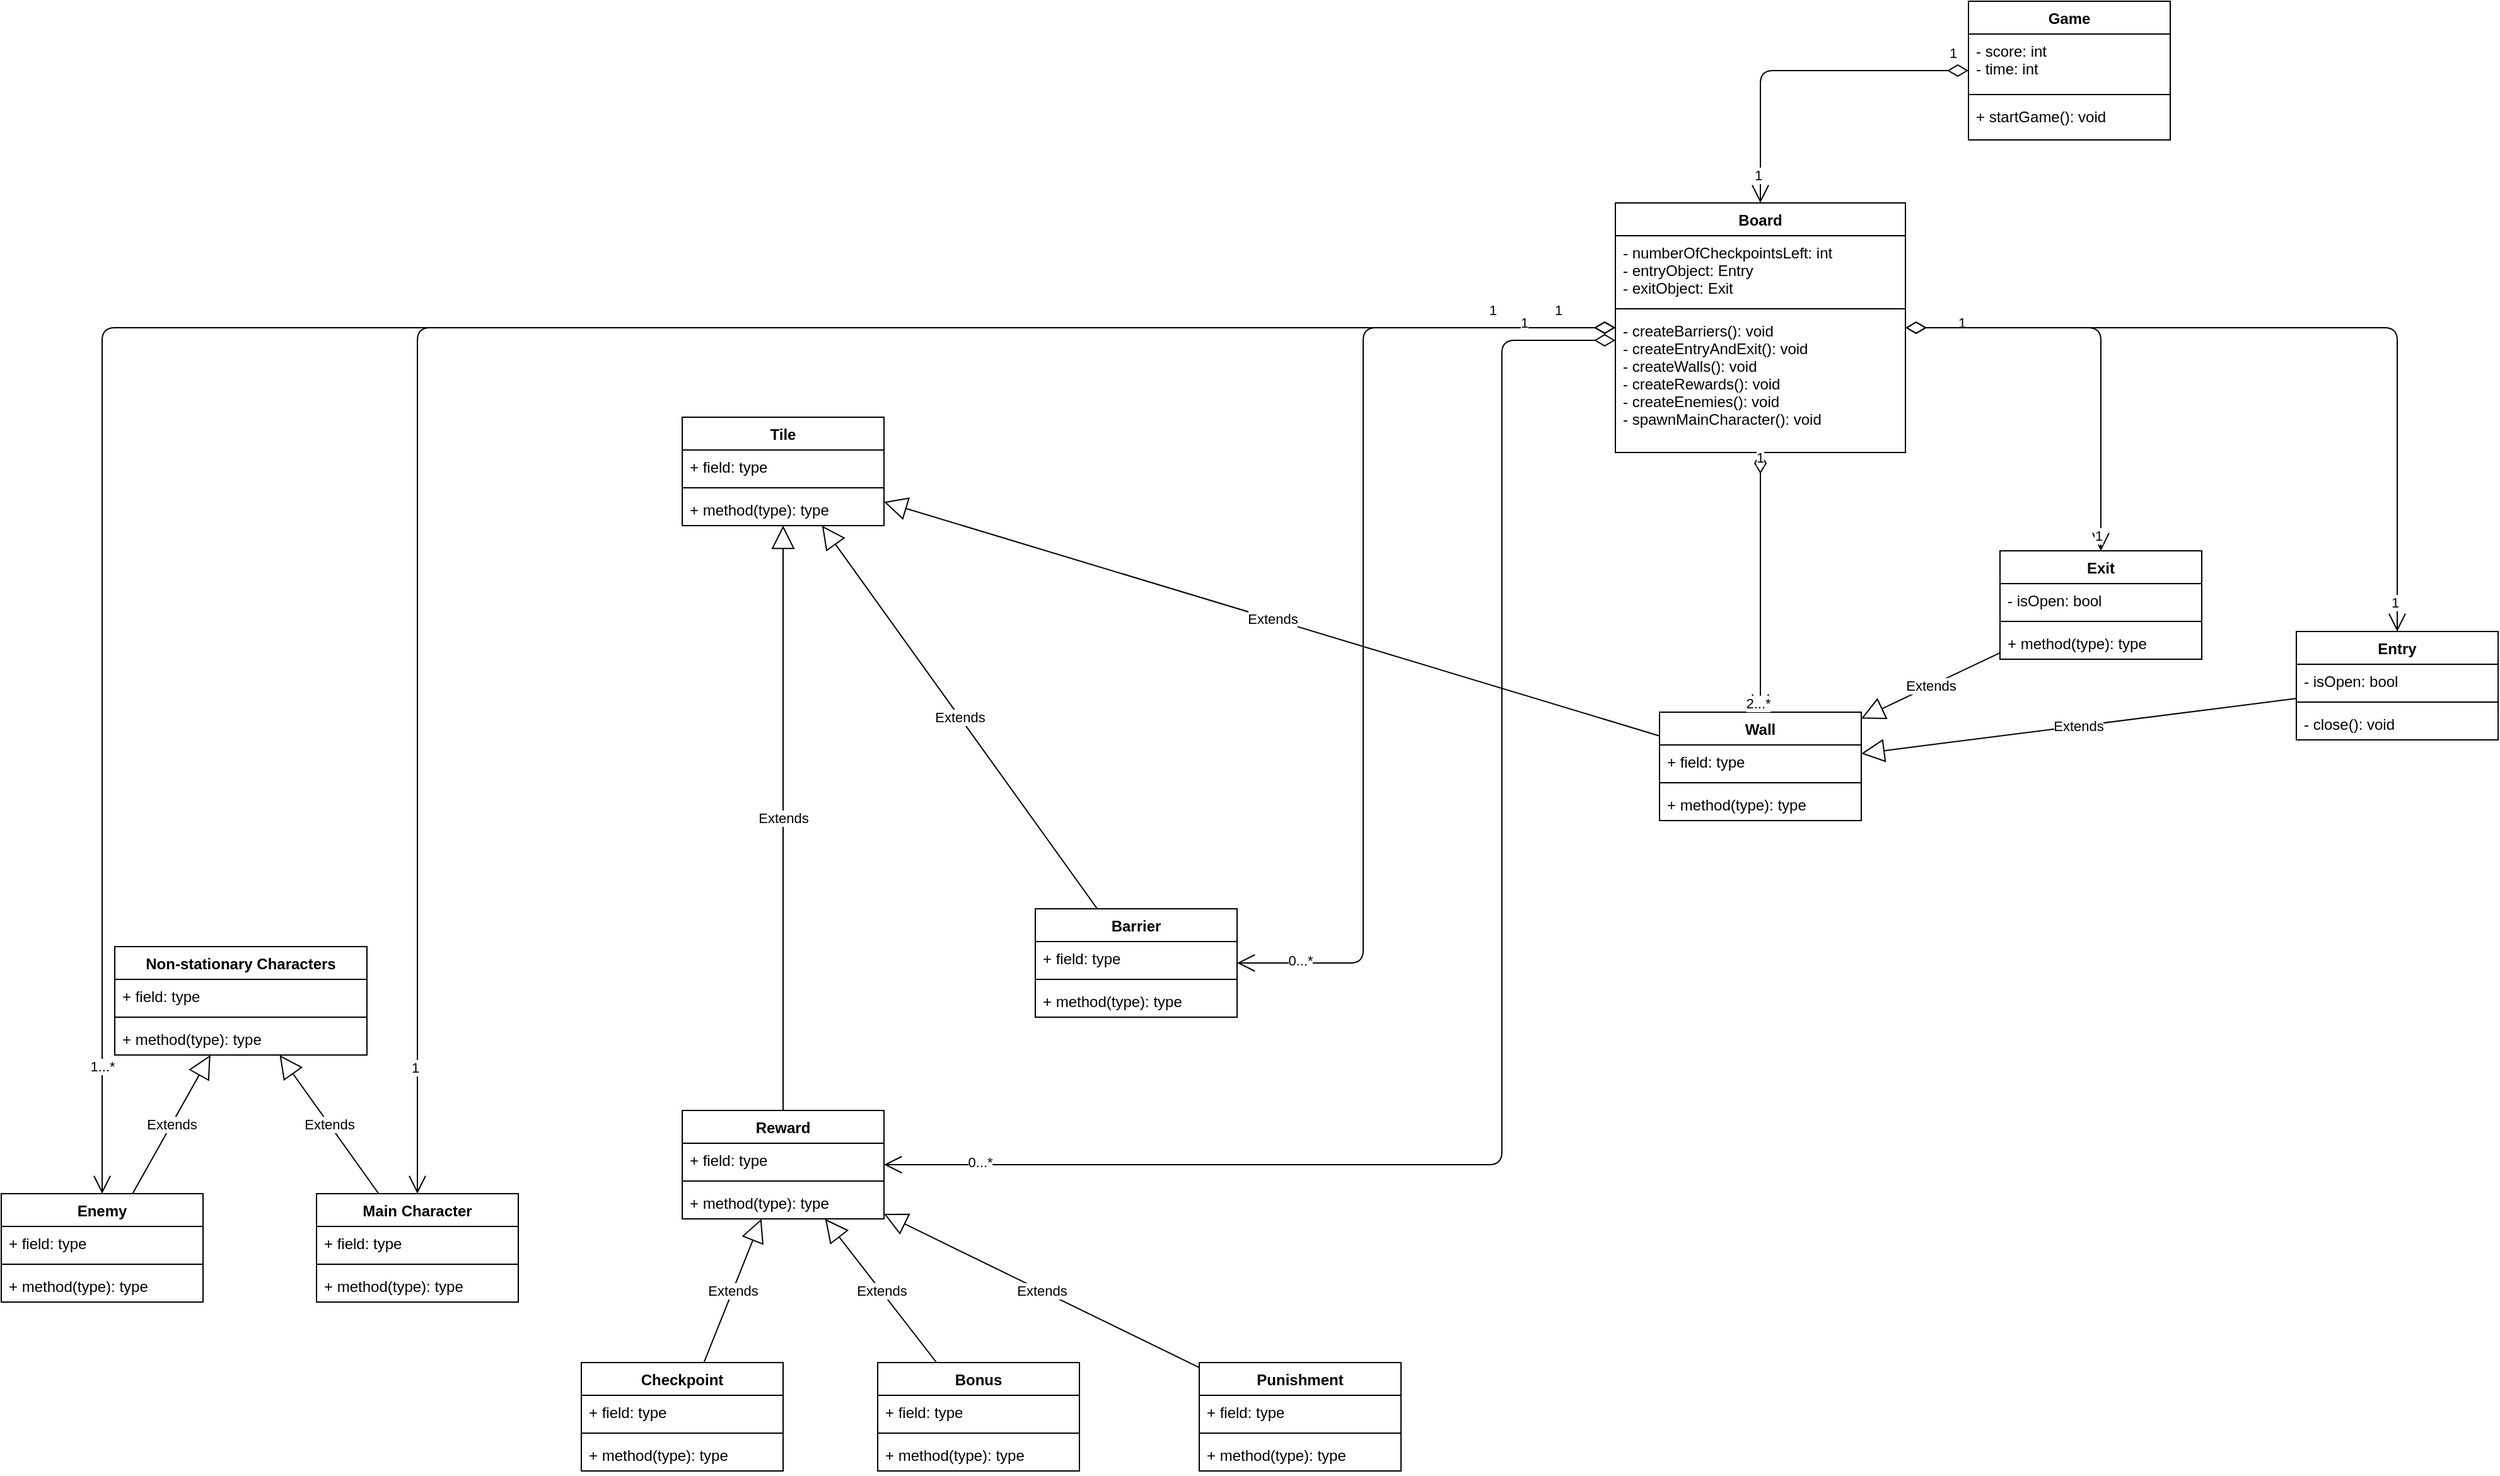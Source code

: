<mxfile version="14.3.1" type="device"><diagram id="qZMAdkpkhDPSsJjyI_fd" name="Page-1"><mxGraphModel dx="4070" dy="2387" grid="1" gridSize="10" guides="1" tooltips="1" connect="1" arrows="1" fold="1" page="1" pageScale="1" pageWidth="850" pageHeight="1100" math="0" shadow="0"><root><mxCell id="0"/><mxCell id="1" parent="0"/><mxCell id="kXLMldslraHWxzNUJLnR-3" value="Board" style="swimlane;fontStyle=1;align=center;verticalAlign=top;childLayout=stackLayout;horizontal=1;startSize=26;horizontalStack=0;resizeParent=1;resizeParentMax=0;resizeLast=0;collapsible=1;marginBottom=0;" vertex="1" parent="1"><mxGeometry x="120" y="60" width="230" height="198" as="geometry"><mxRectangle x="30" y="280" width="70" height="26" as="alternateBounds"/></mxGeometry></mxCell><mxCell id="kXLMldslraHWxzNUJLnR-4" value="- numberOfCheckpointsLeft: int&#10;- entryObject: Entry&#10;- exitObject: Exit" style="text;strokeColor=none;fillColor=none;align=left;verticalAlign=top;spacingLeft=4;spacingRight=4;overflow=hidden;rotatable=0;points=[[0,0.5],[1,0.5]];portConstraint=eastwest;" vertex="1" parent="kXLMldslraHWxzNUJLnR-3"><mxGeometry y="26" width="230" height="54" as="geometry"/></mxCell><mxCell id="kXLMldslraHWxzNUJLnR-5" value="" style="line;strokeWidth=1;fillColor=none;align=left;verticalAlign=middle;spacingTop=-1;spacingLeft=3;spacingRight=3;rotatable=0;labelPosition=right;points=[];portConstraint=eastwest;" vertex="1" parent="kXLMldslraHWxzNUJLnR-3"><mxGeometry y="80" width="230" height="8" as="geometry"/></mxCell><mxCell id="kXLMldslraHWxzNUJLnR-6" value="- createBarriers(): void&#10;- createEntryAndExit(): void&#10;- createWalls(): void&#10;- createRewards(): void&#10;- createEnemies(): void&#10;- spawnMainCharacter(): void&#10;" style="text;strokeColor=none;fillColor=none;align=left;verticalAlign=top;spacingLeft=4;spacingRight=4;overflow=hidden;rotatable=0;points=[[0,0.5],[1,0.5]];portConstraint=eastwest;" vertex="1" parent="kXLMldslraHWxzNUJLnR-3"><mxGeometry y="88" width="230" height="110" as="geometry"/></mxCell><mxCell id="kXLMldslraHWxzNUJLnR-7" value="Game" style="swimlane;fontStyle=1;align=center;verticalAlign=top;childLayout=stackLayout;horizontal=1;startSize=26;horizontalStack=0;resizeParent=1;resizeParentMax=0;resizeLast=0;collapsible=1;marginBottom=0;" vertex="1" parent="1"><mxGeometry x="400" y="-100" width="160" height="110" as="geometry"/></mxCell><mxCell id="kXLMldslraHWxzNUJLnR-8" value="- score: int&#10;- time: int" style="text;strokeColor=none;fillColor=none;align=left;verticalAlign=top;spacingLeft=4;spacingRight=4;overflow=hidden;rotatable=0;points=[[0,0.5],[1,0.5]];portConstraint=eastwest;" vertex="1" parent="kXLMldslraHWxzNUJLnR-7"><mxGeometry y="26" width="160" height="44" as="geometry"/></mxCell><mxCell id="kXLMldslraHWxzNUJLnR-9" value="" style="line;strokeWidth=1;fillColor=none;align=left;verticalAlign=middle;spacingTop=-1;spacingLeft=3;spacingRight=3;rotatable=0;labelPosition=right;points=[];portConstraint=eastwest;" vertex="1" parent="kXLMldslraHWxzNUJLnR-7"><mxGeometry y="70" width="160" height="8" as="geometry"/></mxCell><mxCell id="kXLMldslraHWxzNUJLnR-10" value="+ startGame(): void" style="text;strokeColor=none;fillColor=none;align=left;verticalAlign=top;spacingLeft=4;spacingRight=4;overflow=hidden;rotatable=0;points=[[0,0.5],[1,0.5]];portConstraint=eastwest;" vertex="1" parent="kXLMldslraHWxzNUJLnR-7"><mxGeometry y="78" width="160" height="32" as="geometry"/></mxCell><mxCell id="kXLMldslraHWxzNUJLnR-11" value="1" style="endArrow=open;html=1;endSize=12;startArrow=diamondThin;startSize=14;startFill=0;edgeStyle=orthogonalEdgeStyle;align=left;verticalAlign=bottom;" edge="1" parent="1" source="kXLMldslraHWxzNUJLnR-7" target="kXLMldslraHWxzNUJLnR-3"><mxGeometry x="-0.875" y="-5" relative="1" as="geometry"><mxPoint x="400" y="250" as="sourcePoint"/><mxPoint x="560" y="250" as="targetPoint"/><mxPoint as="offset"/></mxGeometry></mxCell><mxCell id="kXLMldslraHWxzNUJLnR-42" value="1" style="edgeLabel;html=1;align=center;verticalAlign=middle;resizable=0;points=[];" vertex="1" connectable="0" parent="kXLMldslraHWxzNUJLnR-11"><mxGeometry x="0.837" y="-2" relative="1" as="geometry"><mxPoint as="offset"/></mxGeometry></mxCell><mxCell id="kXLMldslraHWxzNUJLnR-12" value="Tile" style="swimlane;fontStyle=1;align=center;verticalAlign=top;childLayout=stackLayout;horizontal=1;startSize=26;horizontalStack=0;resizeParent=1;resizeParentMax=0;resizeLast=0;collapsible=1;marginBottom=0;" vertex="1" parent="1"><mxGeometry x="-620" y="230" width="160" height="86" as="geometry"/></mxCell><mxCell id="kXLMldslraHWxzNUJLnR-13" value="+ field: type" style="text;strokeColor=none;fillColor=none;align=left;verticalAlign=top;spacingLeft=4;spacingRight=4;overflow=hidden;rotatable=0;points=[[0,0.5],[1,0.5]];portConstraint=eastwest;" vertex="1" parent="kXLMldslraHWxzNUJLnR-12"><mxGeometry y="26" width="160" height="26" as="geometry"/></mxCell><mxCell id="kXLMldslraHWxzNUJLnR-14" value="" style="line;strokeWidth=1;fillColor=none;align=left;verticalAlign=middle;spacingTop=-1;spacingLeft=3;spacingRight=3;rotatable=0;labelPosition=right;points=[];portConstraint=eastwest;" vertex="1" parent="kXLMldslraHWxzNUJLnR-12"><mxGeometry y="52" width="160" height="8" as="geometry"/></mxCell><mxCell id="kXLMldslraHWxzNUJLnR-15" value="+ method(type): type" style="text;strokeColor=none;fillColor=none;align=left;verticalAlign=top;spacingLeft=4;spacingRight=4;overflow=hidden;rotatable=0;points=[[0,0.5],[1,0.5]];portConstraint=eastwest;" vertex="1" parent="kXLMldslraHWxzNUJLnR-12"><mxGeometry y="60" width="160" height="26" as="geometry"/></mxCell><mxCell id="kXLMldslraHWxzNUJLnR-16" value="Barrier" style="swimlane;fontStyle=1;align=center;verticalAlign=top;childLayout=stackLayout;horizontal=1;startSize=26;horizontalStack=0;resizeParent=1;resizeParentMax=0;resizeLast=0;collapsible=1;marginBottom=0;" vertex="1" parent="1"><mxGeometry x="-340" y="620" width="160" height="86" as="geometry"/></mxCell><mxCell id="kXLMldslraHWxzNUJLnR-17" value="+ field: type" style="text;strokeColor=none;fillColor=none;align=left;verticalAlign=top;spacingLeft=4;spacingRight=4;overflow=hidden;rotatable=0;points=[[0,0.5],[1,0.5]];portConstraint=eastwest;" vertex="1" parent="kXLMldslraHWxzNUJLnR-16"><mxGeometry y="26" width="160" height="26" as="geometry"/></mxCell><mxCell id="kXLMldslraHWxzNUJLnR-18" value="" style="line;strokeWidth=1;fillColor=none;align=left;verticalAlign=middle;spacingTop=-1;spacingLeft=3;spacingRight=3;rotatable=0;labelPosition=right;points=[];portConstraint=eastwest;" vertex="1" parent="kXLMldslraHWxzNUJLnR-16"><mxGeometry y="52" width="160" height="8" as="geometry"/></mxCell><mxCell id="kXLMldslraHWxzNUJLnR-19" value="+ method(type): type" style="text;strokeColor=none;fillColor=none;align=left;verticalAlign=top;spacingLeft=4;spacingRight=4;overflow=hidden;rotatable=0;points=[[0,0.5],[1,0.5]];portConstraint=eastwest;" vertex="1" parent="kXLMldslraHWxzNUJLnR-16"><mxGeometry y="60" width="160" height="26" as="geometry"/></mxCell><mxCell id="kXLMldslraHWxzNUJLnR-20" value="Wall" style="swimlane;fontStyle=1;align=center;verticalAlign=top;childLayout=stackLayout;horizontal=1;startSize=26;horizontalStack=0;resizeParent=1;resizeParentMax=0;resizeLast=0;collapsible=1;marginBottom=0;" vertex="1" parent="1"><mxGeometry x="155" y="464" width="160" height="86" as="geometry"/></mxCell><mxCell id="kXLMldslraHWxzNUJLnR-21" value="+ field: type" style="text;strokeColor=none;fillColor=none;align=left;verticalAlign=top;spacingLeft=4;spacingRight=4;overflow=hidden;rotatable=0;points=[[0,0.5],[1,0.5]];portConstraint=eastwest;" vertex="1" parent="kXLMldslraHWxzNUJLnR-20"><mxGeometry y="26" width="160" height="26" as="geometry"/></mxCell><mxCell id="kXLMldslraHWxzNUJLnR-22" value="" style="line;strokeWidth=1;fillColor=none;align=left;verticalAlign=middle;spacingTop=-1;spacingLeft=3;spacingRight=3;rotatable=0;labelPosition=right;points=[];portConstraint=eastwest;" vertex="1" parent="kXLMldslraHWxzNUJLnR-20"><mxGeometry y="52" width="160" height="8" as="geometry"/></mxCell><mxCell id="kXLMldslraHWxzNUJLnR-23" value="+ method(type): type" style="text;strokeColor=none;fillColor=none;align=left;verticalAlign=top;spacingLeft=4;spacingRight=4;overflow=hidden;rotatable=0;points=[[0,0.5],[1,0.5]];portConstraint=eastwest;" vertex="1" parent="kXLMldslraHWxzNUJLnR-20"><mxGeometry y="60" width="160" height="26" as="geometry"/></mxCell><mxCell id="kXLMldslraHWxzNUJLnR-24" value="Entry" style="swimlane;fontStyle=1;align=center;verticalAlign=top;childLayout=stackLayout;horizontal=1;startSize=26;horizontalStack=0;resizeParent=1;resizeParentMax=0;resizeLast=0;collapsible=1;marginBottom=0;" vertex="1" parent="1"><mxGeometry x="660" y="400" width="160" height="86" as="geometry"/></mxCell><mxCell id="kXLMldslraHWxzNUJLnR-25" value="- isOpen: bool" style="text;strokeColor=none;fillColor=none;align=left;verticalAlign=top;spacingLeft=4;spacingRight=4;overflow=hidden;rotatable=0;points=[[0,0.5],[1,0.5]];portConstraint=eastwest;" vertex="1" parent="kXLMldslraHWxzNUJLnR-24"><mxGeometry y="26" width="160" height="26" as="geometry"/></mxCell><mxCell id="kXLMldslraHWxzNUJLnR-26" value="" style="line;strokeWidth=1;fillColor=none;align=left;verticalAlign=middle;spacingTop=-1;spacingLeft=3;spacingRight=3;rotatable=0;labelPosition=right;points=[];portConstraint=eastwest;" vertex="1" parent="kXLMldslraHWxzNUJLnR-24"><mxGeometry y="52" width="160" height="8" as="geometry"/></mxCell><mxCell id="kXLMldslraHWxzNUJLnR-27" value="- close(): void" style="text;strokeColor=none;fillColor=none;align=left;verticalAlign=top;spacingLeft=4;spacingRight=4;overflow=hidden;rotatable=0;points=[[0,0.5],[1,0.5]];portConstraint=eastwest;" vertex="1" parent="kXLMldslraHWxzNUJLnR-24"><mxGeometry y="60" width="160" height="26" as="geometry"/></mxCell><mxCell id="kXLMldslraHWxzNUJLnR-28" value="Exit" style="swimlane;fontStyle=1;align=center;verticalAlign=top;childLayout=stackLayout;horizontal=1;startSize=26;horizontalStack=0;resizeParent=1;resizeParentMax=0;resizeLast=0;collapsible=1;marginBottom=0;" vertex="1" parent="1"><mxGeometry x="425" y="336" width="160" height="86" as="geometry"/></mxCell><mxCell id="kXLMldslraHWxzNUJLnR-29" value="- isOpen: bool" style="text;strokeColor=none;fillColor=none;align=left;verticalAlign=top;spacingLeft=4;spacingRight=4;overflow=hidden;rotatable=0;points=[[0,0.5],[1,0.5]];portConstraint=eastwest;" vertex="1" parent="kXLMldslraHWxzNUJLnR-28"><mxGeometry y="26" width="160" height="26" as="geometry"/></mxCell><mxCell id="kXLMldslraHWxzNUJLnR-30" value="" style="line;strokeWidth=1;fillColor=none;align=left;verticalAlign=middle;spacingTop=-1;spacingLeft=3;spacingRight=3;rotatable=0;labelPosition=right;points=[];portConstraint=eastwest;" vertex="1" parent="kXLMldslraHWxzNUJLnR-28"><mxGeometry y="52" width="160" height="8" as="geometry"/></mxCell><mxCell id="kXLMldslraHWxzNUJLnR-31" value="+ method(type): type" style="text;strokeColor=none;fillColor=none;align=left;verticalAlign=top;spacingLeft=4;spacingRight=4;overflow=hidden;rotatable=0;points=[[0,0.5],[1,0.5]];portConstraint=eastwest;" vertex="1" parent="kXLMldslraHWxzNUJLnR-28"><mxGeometry y="60" width="160" height="26" as="geometry"/></mxCell><mxCell id="kXLMldslraHWxzNUJLnR-32" value="Extends" style="endArrow=block;endSize=16;endFill=0;html=1;" edge="1" parent="1" source="kXLMldslraHWxzNUJLnR-24" target="kXLMldslraHWxzNUJLnR-20"><mxGeometry width="160" relative="1" as="geometry"><mxPoint x="650" y="350" as="sourcePoint"/><mxPoint x="810" y="350" as="targetPoint"/></mxGeometry></mxCell><mxCell id="kXLMldslraHWxzNUJLnR-33" value="Extends" style="endArrow=block;endSize=16;endFill=0;html=1;" edge="1" parent="1" source="kXLMldslraHWxzNUJLnR-28" target="kXLMldslraHWxzNUJLnR-20"><mxGeometry width="160" relative="1" as="geometry"><mxPoint x="930" y="423.571" as="sourcePoint"/><mxPoint x="740" y="472.429" as="targetPoint"/></mxGeometry></mxCell><mxCell id="kXLMldslraHWxzNUJLnR-35" value="Extends" style="endArrow=block;endSize=16;endFill=0;html=1;" edge="1" parent="1" source="kXLMldslraHWxzNUJLnR-20" target="kXLMldslraHWxzNUJLnR-12"><mxGeometry width="160" relative="1" as="geometry"><mxPoint x="635" y="643.571" as="sourcePoint"/><mxPoint x="445" y="692.429" as="targetPoint"/></mxGeometry></mxCell><mxCell id="kXLMldslraHWxzNUJLnR-36" value="Extends" style="endArrow=block;endSize=16;endFill=0;html=1;" edge="1" parent="1" source="kXLMldslraHWxzNUJLnR-16" target="kXLMldslraHWxzNUJLnR-12"><mxGeometry width="160" relative="1" as="geometry"><mxPoint x="322" y="670" as="sourcePoint"/><mxPoint x="278" y="626" as="targetPoint"/></mxGeometry></mxCell><mxCell id="kXLMldslraHWxzNUJLnR-37" value="1" style="endArrow=open;html=1;endSize=12;startArrow=diamondThin;startSize=14;startFill=0;edgeStyle=orthogonalEdgeStyle;align=left;verticalAlign=bottom;" edge="1" parent="1" source="kXLMldslraHWxzNUJLnR-3" target="kXLMldslraHWxzNUJLnR-20"><mxGeometry x="-0.875" y="-5" relative="1" as="geometry"><mxPoint x="630" y="258" as="sourcePoint"/><mxPoint x="360" y="258" as="targetPoint"/><mxPoint as="offset"/></mxGeometry></mxCell><mxCell id="kXLMldslraHWxzNUJLnR-43" value="2...*" style="edgeLabel;html=1;align=center;verticalAlign=middle;resizable=0;points=[];" vertex="1" connectable="0" parent="kXLMldslraHWxzNUJLnR-37"><mxGeometry x="0.927" y="-2" relative="1" as="geometry"><mxPoint as="offset"/></mxGeometry></mxCell><mxCell id="kXLMldslraHWxzNUJLnR-38" value="1" style="endArrow=open;html=1;endSize=12;startArrow=diamondThin;startSize=14;startFill=0;edgeStyle=orthogonalEdgeStyle;align=left;verticalAlign=bottom;" edge="1" parent="1" source="kXLMldslraHWxzNUJLnR-3" target="kXLMldslraHWxzNUJLnR-16"><mxGeometry x="-0.875" y="-5" relative="1" as="geometry"><mxPoint x="640" y="179" as="sourcePoint"/><mxPoint x="370" y="179" as="targetPoint"/><mxPoint as="offset"/><Array as="points"><mxPoint x="-80" y="159"/><mxPoint x="-80" y="663"/></Array></mxGeometry></mxCell><mxCell id="kXLMldslraHWxzNUJLnR-41" value="0...*" style="edgeLabel;html=1;align=center;verticalAlign=middle;resizable=0;points=[];" vertex="1" connectable="0" parent="kXLMldslraHWxzNUJLnR-38"><mxGeometry x="0.877" y="-2" relative="1" as="geometry"><mxPoint as="offset"/></mxGeometry></mxCell><mxCell id="kXLMldslraHWxzNUJLnR-44" value="1" style="endArrow=open;html=1;endSize=12;startArrow=diamondThin;startSize=14;startFill=0;edgeStyle=orthogonalEdgeStyle;align=left;verticalAlign=bottom;" edge="1" parent="1" source="kXLMldslraHWxzNUJLnR-3" target="kXLMldslraHWxzNUJLnR-24"><mxGeometry x="-0.875" y="-5" relative="1" as="geometry"><mxPoint x="460" y="60.0" as="sourcePoint"/><mxPoint x="760" y="341" as="targetPoint"/><mxPoint as="offset"/></mxGeometry></mxCell><mxCell id="kXLMldslraHWxzNUJLnR-45" value="1" style="edgeLabel;html=1;align=center;verticalAlign=middle;resizable=0;points=[];" vertex="1" connectable="0" parent="kXLMldslraHWxzNUJLnR-44"><mxGeometry x="0.927" y="-2" relative="1" as="geometry"><mxPoint as="offset"/></mxGeometry></mxCell><mxCell id="kXLMldslraHWxzNUJLnR-46" value="" style="endArrow=open;html=1;endSize=12;startArrow=diamondThin;startSize=14;startFill=0;edgeStyle=orthogonalEdgeStyle;align=left;verticalAlign=bottom;" edge="1" parent="1" source="kXLMldslraHWxzNUJLnR-3" target="kXLMldslraHWxzNUJLnR-28"><mxGeometry x="-0.875" y="-5" relative="1" as="geometry"><mxPoint x="470" y="70.0" as="sourcePoint"/><mxPoint x="770" y="351" as="targetPoint"/><mxPoint as="offset"/></mxGeometry></mxCell><mxCell id="kXLMldslraHWxzNUJLnR-47" value="1" style="edgeLabel;html=1;align=center;verticalAlign=middle;resizable=0;points=[];" vertex="1" connectable="0" parent="kXLMldslraHWxzNUJLnR-46"><mxGeometry x="0.927" y="-2" relative="1" as="geometry"><mxPoint as="offset"/></mxGeometry></mxCell><mxCell id="kXLMldslraHWxzNUJLnR-48" value="Reward" style="swimlane;fontStyle=1;align=center;verticalAlign=top;childLayout=stackLayout;horizontal=1;startSize=26;horizontalStack=0;resizeParent=1;resizeParentMax=0;resizeLast=0;collapsible=1;marginBottom=0;" vertex="1" parent="1"><mxGeometry x="-620" y="780" width="160" height="86" as="geometry"/></mxCell><mxCell id="kXLMldslraHWxzNUJLnR-49" value="+ field: type" style="text;strokeColor=none;fillColor=none;align=left;verticalAlign=top;spacingLeft=4;spacingRight=4;overflow=hidden;rotatable=0;points=[[0,0.5],[1,0.5]];portConstraint=eastwest;" vertex="1" parent="kXLMldslraHWxzNUJLnR-48"><mxGeometry y="26" width="160" height="26" as="geometry"/></mxCell><mxCell id="kXLMldslraHWxzNUJLnR-50" value="" style="line;strokeWidth=1;fillColor=none;align=left;verticalAlign=middle;spacingTop=-1;spacingLeft=3;spacingRight=3;rotatable=0;labelPosition=right;points=[];portConstraint=eastwest;" vertex="1" parent="kXLMldslraHWxzNUJLnR-48"><mxGeometry y="52" width="160" height="8" as="geometry"/></mxCell><mxCell id="kXLMldslraHWxzNUJLnR-51" value="+ method(type): type" style="text;strokeColor=none;fillColor=none;align=left;verticalAlign=top;spacingLeft=4;spacingRight=4;overflow=hidden;rotatable=0;points=[[0,0.5],[1,0.5]];portConstraint=eastwest;" vertex="1" parent="kXLMldslraHWxzNUJLnR-48"><mxGeometry y="60" width="160" height="26" as="geometry"/></mxCell><mxCell id="kXLMldslraHWxzNUJLnR-52" value="Bonus" style="swimlane;fontStyle=1;align=center;verticalAlign=top;childLayout=stackLayout;horizontal=1;startSize=26;horizontalStack=0;resizeParent=1;resizeParentMax=0;resizeLast=0;collapsible=1;marginBottom=0;" vertex="1" parent="1"><mxGeometry x="-465" y="980" width="160" height="86" as="geometry"/></mxCell><mxCell id="kXLMldslraHWxzNUJLnR-53" value="+ field: type" style="text;strokeColor=none;fillColor=none;align=left;verticalAlign=top;spacingLeft=4;spacingRight=4;overflow=hidden;rotatable=0;points=[[0,0.5],[1,0.5]];portConstraint=eastwest;" vertex="1" parent="kXLMldslraHWxzNUJLnR-52"><mxGeometry y="26" width="160" height="26" as="geometry"/></mxCell><mxCell id="kXLMldslraHWxzNUJLnR-54" value="" style="line;strokeWidth=1;fillColor=none;align=left;verticalAlign=middle;spacingTop=-1;spacingLeft=3;spacingRight=3;rotatable=0;labelPosition=right;points=[];portConstraint=eastwest;" vertex="1" parent="kXLMldslraHWxzNUJLnR-52"><mxGeometry y="52" width="160" height="8" as="geometry"/></mxCell><mxCell id="kXLMldslraHWxzNUJLnR-55" value="+ method(type): type" style="text;strokeColor=none;fillColor=none;align=left;verticalAlign=top;spacingLeft=4;spacingRight=4;overflow=hidden;rotatable=0;points=[[0,0.5],[1,0.5]];portConstraint=eastwest;" vertex="1" parent="kXLMldslraHWxzNUJLnR-52"><mxGeometry y="60" width="160" height="26" as="geometry"/></mxCell><mxCell id="kXLMldslraHWxzNUJLnR-56" value="Punishment" style="swimlane;fontStyle=1;align=center;verticalAlign=top;childLayout=stackLayout;horizontal=1;startSize=26;horizontalStack=0;resizeParent=1;resizeParentMax=0;resizeLast=0;collapsible=1;marginBottom=0;" vertex="1" parent="1"><mxGeometry x="-210" y="980" width="160" height="86" as="geometry"/></mxCell><mxCell id="kXLMldslraHWxzNUJLnR-57" value="+ field: type" style="text;strokeColor=none;fillColor=none;align=left;verticalAlign=top;spacingLeft=4;spacingRight=4;overflow=hidden;rotatable=0;points=[[0,0.5],[1,0.5]];portConstraint=eastwest;" vertex="1" parent="kXLMldslraHWxzNUJLnR-56"><mxGeometry y="26" width="160" height="26" as="geometry"/></mxCell><mxCell id="kXLMldslraHWxzNUJLnR-58" value="" style="line;strokeWidth=1;fillColor=none;align=left;verticalAlign=middle;spacingTop=-1;spacingLeft=3;spacingRight=3;rotatable=0;labelPosition=right;points=[];portConstraint=eastwest;" vertex="1" parent="kXLMldslraHWxzNUJLnR-56"><mxGeometry y="52" width="160" height="8" as="geometry"/></mxCell><mxCell id="kXLMldslraHWxzNUJLnR-59" value="+ method(type): type" style="text;strokeColor=none;fillColor=none;align=left;verticalAlign=top;spacingLeft=4;spacingRight=4;overflow=hidden;rotatable=0;points=[[0,0.5],[1,0.5]];portConstraint=eastwest;" vertex="1" parent="kXLMldslraHWxzNUJLnR-56"><mxGeometry y="60" width="160" height="26" as="geometry"/></mxCell><mxCell id="kXLMldslraHWxzNUJLnR-60" value="Checkpoint" style="swimlane;fontStyle=1;align=center;verticalAlign=top;childLayout=stackLayout;horizontal=1;startSize=26;horizontalStack=0;resizeParent=1;resizeParentMax=0;resizeLast=0;collapsible=1;marginBottom=0;" vertex="1" parent="1"><mxGeometry x="-700" y="980" width="160" height="86" as="geometry"/></mxCell><mxCell id="kXLMldslraHWxzNUJLnR-61" value="+ field: type" style="text;strokeColor=none;fillColor=none;align=left;verticalAlign=top;spacingLeft=4;spacingRight=4;overflow=hidden;rotatable=0;points=[[0,0.5],[1,0.5]];portConstraint=eastwest;" vertex="1" parent="kXLMldslraHWxzNUJLnR-60"><mxGeometry y="26" width="160" height="26" as="geometry"/></mxCell><mxCell id="kXLMldslraHWxzNUJLnR-62" value="" style="line;strokeWidth=1;fillColor=none;align=left;verticalAlign=middle;spacingTop=-1;spacingLeft=3;spacingRight=3;rotatable=0;labelPosition=right;points=[];portConstraint=eastwest;" vertex="1" parent="kXLMldslraHWxzNUJLnR-60"><mxGeometry y="52" width="160" height="8" as="geometry"/></mxCell><mxCell id="kXLMldslraHWxzNUJLnR-63" value="+ method(type): type" style="text;strokeColor=none;fillColor=none;align=left;verticalAlign=top;spacingLeft=4;spacingRight=4;overflow=hidden;rotatable=0;points=[[0,0.5],[1,0.5]];portConstraint=eastwest;" vertex="1" parent="kXLMldslraHWxzNUJLnR-60"><mxGeometry y="60" width="160" height="26" as="geometry"/></mxCell><mxCell id="kXLMldslraHWxzNUJLnR-64" value="Non-stationary Characters" style="swimlane;fontStyle=1;align=center;verticalAlign=top;childLayout=stackLayout;horizontal=1;startSize=26;horizontalStack=0;resizeParent=1;resizeParentMax=0;resizeLast=0;collapsible=1;marginBottom=0;" vertex="1" parent="1"><mxGeometry x="-1070" y="650" width="200" height="86" as="geometry"/></mxCell><mxCell id="kXLMldslraHWxzNUJLnR-65" value="+ field: type" style="text;strokeColor=none;fillColor=none;align=left;verticalAlign=top;spacingLeft=4;spacingRight=4;overflow=hidden;rotatable=0;points=[[0,0.5],[1,0.5]];portConstraint=eastwest;" vertex="1" parent="kXLMldslraHWxzNUJLnR-64"><mxGeometry y="26" width="200" height="26" as="geometry"/></mxCell><mxCell id="kXLMldslraHWxzNUJLnR-66" value="" style="line;strokeWidth=1;fillColor=none;align=left;verticalAlign=middle;spacingTop=-1;spacingLeft=3;spacingRight=3;rotatable=0;labelPosition=right;points=[];portConstraint=eastwest;" vertex="1" parent="kXLMldslraHWxzNUJLnR-64"><mxGeometry y="52" width="200" height="8" as="geometry"/></mxCell><mxCell id="kXLMldslraHWxzNUJLnR-67" value="+ method(type): type" style="text;strokeColor=none;fillColor=none;align=left;verticalAlign=top;spacingLeft=4;spacingRight=4;overflow=hidden;rotatable=0;points=[[0,0.5],[1,0.5]];portConstraint=eastwest;" vertex="1" parent="kXLMldslraHWxzNUJLnR-64"><mxGeometry y="60" width="200" height="26" as="geometry"/></mxCell><mxCell id="kXLMldslraHWxzNUJLnR-73" value="Enemy" style="swimlane;fontStyle=1;align=center;verticalAlign=top;childLayout=stackLayout;horizontal=1;startSize=26;horizontalStack=0;resizeParent=1;resizeParentMax=0;resizeLast=0;collapsible=1;marginBottom=0;" vertex="1" parent="1"><mxGeometry x="-1160" y="846" width="160" height="86" as="geometry"/></mxCell><mxCell id="kXLMldslraHWxzNUJLnR-74" value="+ field: type" style="text;strokeColor=none;fillColor=none;align=left;verticalAlign=top;spacingLeft=4;spacingRight=4;overflow=hidden;rotatable=0;points=[[0,0.5],[1,0.5]];portConstraint=eastwest;" vertex="1" parent="kXLMldslraHWxzNUJLnR-73"><mxGeometry y="26" width="160" height="26" as="geometry"/></mxCell><mxCell id="kXLMldslraHWxzNUJLnR-75" value="" style="line;strokeWidth=1;fillColor=none;align=left;verticalAlign=middle;spacingTop=-1;spacingLeft=3;spacingRight=3;rotatable=0;labelPosition=right;points=[];portConstraint=eastwest;" vertex="1" parent="kXLMldslraHWxzNUJLnR-73"><mxGeometry y="52" width="160" height="8" as="geometry"/></mxCell><mxCell id="kXLMldslraHWxzNUJLnR-76" value="+ method(type): type" style="text;strokeColor=none;fillColor=none;align=left;verticalAlign=top;spacingLeft=4;spacingRight=4;overflow=hidden;rotatable=0;points=[[0,0.5],[1,0.5]];portConstraint=eastwest;" vertex="1" parent="kXLMldslraHWxzNUJLnR-73"><mxGeometry y="60" width="160" height="26" as="geometry"/></mxCell><mxCell id="kXLMldslraHWxzNUJLnR-77" value="Main Character" style="swimlane;fontStyle=1;align=center;verticalAlign=top;childLayout=stackLayout;horizontal=1;startSize=26;horizontalStack=0;resizeParent=1;resizeParentMax=0;resizeLast=0;collapsible=1;marginBottom=0;" vertex="1" parent="1"><mxGeometry x="-910" y="846" width="160" height="86" as="geometry"/></mxCell><mxCell id="kXLMldslraHWxzNUJLnR-78" value="+ field: type" style="text;strokeColor=none;fillColor=none;align=left;verticalAlign=top;spacingLeft=4;spacingRight=4;overflow=hidden;rotatable=0;points=[[0,0.5],[1,0.5]];portConstraint=eastwest;" vertex="1" parent="kXLMldslraHWxzNUJLnR-77"><mxGeometry y="26" width="160" height="26" as="geometry"/></mxCell><mxCell id="kXLMldslraHWxzNUJLnR-79" value="" style="line;strokeWidth=1;fillColor=none;align=left;verticalAlign=middle;spacingTop=-1;spacingLeft=3;spacingRight=3;rotatable=0;labelPosition=right;points=[];portConstraint=eastwest;" vertex="1" parent="kXLMldslraHWxzNUJLnR-77"><mxGeometry y="52" width="160" height="8" as="geometry"/></mxCell><mxCell id="kXLMldslraHWxzNUJLnR-80" value="+ method(type): type" style="text;strokeColor=none;fillColor=none;align=left;verticalAlign=top;spacingLeft=4;spacingRight=4;overflow=hidden;rotatable=0;points=[[0,0.5],[1,0.5]];portConstraint=eastwest;" vertex="1" parent="kXLMldslraHWxzNUJLnR-77"><mxGeometry y="60" width="160" height="26" as="geometry"/></mxCell><mxCell id="kXLMldslraHWxzNUJLnR-81" value="Extends" style="endArrow=block;endSize=16;endFill=0;html=1;" edge="1" parent="1" source="kXLMldslraHWxzNUJLnR-73" target="kXLMldslraHWxzNUJLnR-64"><mxGeometry width="160" relative="1" as="geometry"><mxPoint x="-990" y="680" as="sourcePoint"/><mxPoint x="-830" y="680" as="targetPoint"/></mxGeometry></mxCell><mxCell id="kXLMldslraHWxzNUJLnR-82" value="Extends" style="endArrow=block;endSize=16;endFill=0;html=1;" edge="1" parent="1" source="kXLMldslraHWxzNUJLnR-77" target="kXLMldslraHWxzNUJLnR-64"><mxGeometry width="160" relative="1" as="geometry"><mxPoint x="-990" y="680" as="sourcePoint"/><mxPoint x="-830" y="680" as="targetPoint"/></mxGeometry></mxCell><mxCell id="kXLMldslraHWxzNUJLnR-83" value="Extends" style="endArrow=block;endSize=16;endFill=0;html=1;" edge="1" parent="1" source="kXLMldslraHWxzNUJLnR-60" target="kXLMldslraHWxzNUJLnR-48"><mxGeometry width="160" relative="1" as="geometry"><mxPoint x="-575.004" y="940" as="sourcePoint"/><mxPoint x="-653.576" y="830" as="targetPoint"/></mxGeometry></mxCell><mxCell id="kXLMldslraHWxzNUJLnR-84" value="Extends" style="endArrow=block;endSize=16;endFill=0;html=1;" edge="1" parent="1" source="kXLMldslraHWxzNUJLnR-52" target="kXLMldslraHWxzNUJLnR-48"><mxGeometry width="160" relative="1" as="geometry"><mxPoint x="-565.004" y="950" as="sourcePoint"/><mxPoint x="-643.576" y="840" as="targetPoint"/></mxGeometry></mxCell><mxCell id="kXLMldslraHWxzNUJLnR-85" value="Extends" style="endArrow=block;endSize=16;endFill=0;html=1;" edge="1" parent="1" source="kXLMldslraHWxzNUJLnR-56" target="kXLMldslraHWxzNUJLnR-48"><mxGeometry width="160" relative="1" as="geometry"><mxPoint x="-555.004" y="960" as="sourcePoint"/><mxPoint x="-633.576" y="850" as="targetPoint"/></mxGeometry></mxCell><mxCell id="kXLMldslraHWxzNUJLnR-86" value="Extends" style="endArrow=block;endSize=16;endFill=0;html=1;" edge="1" parent="1" source="kXLMldslraHWxzNUJLnR-48" target="kXLMldslraHWxzNUJLnR-12"><mxGeometry width="160" relative="1" as="geometry"><mxPoint x="-64.604" y="908" as="sourcePoint"/><mxPoint x="80.004" y="790" as="targetPoint"/></mxGeometry></mxCell><mxCell id="kXLMldslraHWxzNUJLnR-87" value="1" style="endArrow=open;html=1;endSize=12;startArrow=diamondThin;startSize=14;startFill=0;edgeStyle=orthogonalEdgeStyle;align=left;verticalAlign=bottom;" edge="1" parent="1" source="kXLMldslraHWxzNUJLnR-3" target="kXLMldslraHWxzNUJLnR-77"><mxGeometry x="-0.875" y="-5" relative="1" as="geometry"><mxPoint x="20" y="270" as="sourcePoint"/><mxPoint x="-100" y="672" as="targetPoint"/><mxPoint as="offset"/></mxGeometry></mxCell><mxCell id="kXLMldslraHWxzNUJLnR-88" value="1" style="edgeLabel;html=1;align=center;verticalAlign=middle;resizable=0;points=[];" vertex="1" connectable="0" parent="kXLMldslraHWxzNUJLnR-87"><mxGeometry x="0.877" y="-2" relative="1" as="geometry"><mxPoint as="offset"/></mxGeometry></mxCell><mxCell id="kXLMldslraHWxzNUJLnR-89" value="" style="endArrow=open;html=1;endSize=12;startArrow=diamondThin;startSize=14;startFill=0;edgeStyle=orthogonalEdgeStyle;align=left;verticalAlign=bottom;" edge="1" parent="1" source="kXLMldslraHWxzNUJLnR-3" target="kXLMldslraHWxzNUJLnR-73"><mxGeometry x="-0.89" y="-19" relative="1" as="geometry"><mxPoint x="-240" y="180" as="sourcePoint"/><mxPoint x="-450" y="867" as="targetPoint"/><mxPoint as="offset"/></mxGeometry></mxCell><mxCell id="kXLMldslraHWxzNUJLnR-90" value="1...*" style="edgeLabel;html=1;align=center;verticalAlign=middle;resizable=0;points=[];" vertex="1" connectable="0" parent="kXLMldslraHWxzNUJLnR-89"><mxGeometry x="0.877" y="-2" relative="1" as="geometry"><mxPoint x="1.97" y="14.38" as="offset"/></mxGeometry></mxCell><mxCell id="kXLMldslraHWxzNUJLnR-93" value="1" style="endArrow=open;html=1;endSize=12;startArrow=diamondThin;startSize=14;startFill=0;edgeStyle=orthogonalEdgeStyle;align=left;verticalAlign=bottom;" edge="1" parent="1" source="kXLMldslraHWxzNUJLnR-3" target="kXLMldslraHWxzNUJLnR-48"><mxGeometry x="-0.875" y="-5" relative="1" as="geometry"><mxPoint x="130" y="169" as="sourcePoint"/><mxPoint x="30" y="991" as="targetPoint"/><mxPoint as="offset"/><Array as="points"><mxPoint x="30" y="169"/></Array></mxGeometry></mxCell><mxCell id="kXLMldslraHWxzNUJLnR-94" value="0...*" style="edgeLabel;html=1;align=center;verticalAlign=middle;resizable=0;points=[];" vertex="1" connectable="0" parent="kXLMldslraHWxzNUJLnR-93"><mxGeometry x="0.877" y="-2" relative="1" as="geometry"><mxPoint as="offset"/></mxGeometry></mxCell></root></mxGraphModel></diagram></mxfile>